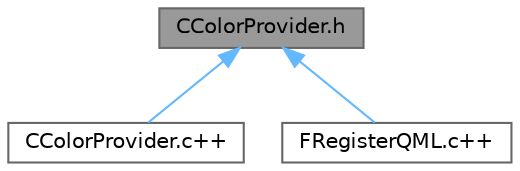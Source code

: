 digraph "CColorProvider.h"
{
 // INTERACTIVE_SVG=YES
 // LATEX_PDF_SIZE
  bgcolor="transparent";
  edge [fontname=Helvetica,fontsize=10,labelfontname=Helvetica,labelfontsize=10];
  node [fontname=Helvetica,fontsize=10,shape=box,height=0.2,width=0.4];
  Node1 [id="Node000001",label="CColorProvider.h",height=0.2,width=0.4,color="gray40", fillcolor="grey60", style="filled", fontcolor="black",tooltip=" "];
  Node1 -> Node2 [id="edge1_Node000001_Node000002",dir="back",color="steelblue1",style="solid",tooltip=" "];
  Node2 [id="Node000002",label="CColorProvider.c++",height=0.2,width=0.4,color="grey40", fillcolor="white", style="filled",URL="$dd/d96/_c_color_provider_8c_09_09_source.html",tooltip=" "];
  Node1 -> Node3 [id="edge2_Node000001_Node000003",dir="back",color="steelblue1",style="solid",tooltip=" "];
  Node3 [id="Node000003",label="FRegisterQML.c++",height=0.2,width=0.4,color="grey40", fillcolor="white", style="filled",URL="$db/df9/_f_register_q_m_l_8c_09_09_source.html",tooltip=" "];
}
